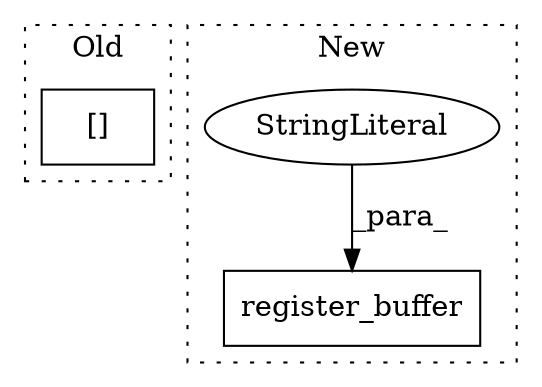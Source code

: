 digraph G {
subgraph cluster0 {
1 [label="[]" a="2" s="3486,3499" l="12,1" shape="box"];
label = "Old";
style="dotted";
}
subgraph cluster1 {
2 [label="register_buffer" a="32" s="1912,1972" l="16,1" shape="box"];
3 [label="StringLiteral" a="45" s="1928" l="16" shape="ellipse"];
label = "New";
style="dotted";
}
3 -> 2 [label="_para_"];
}